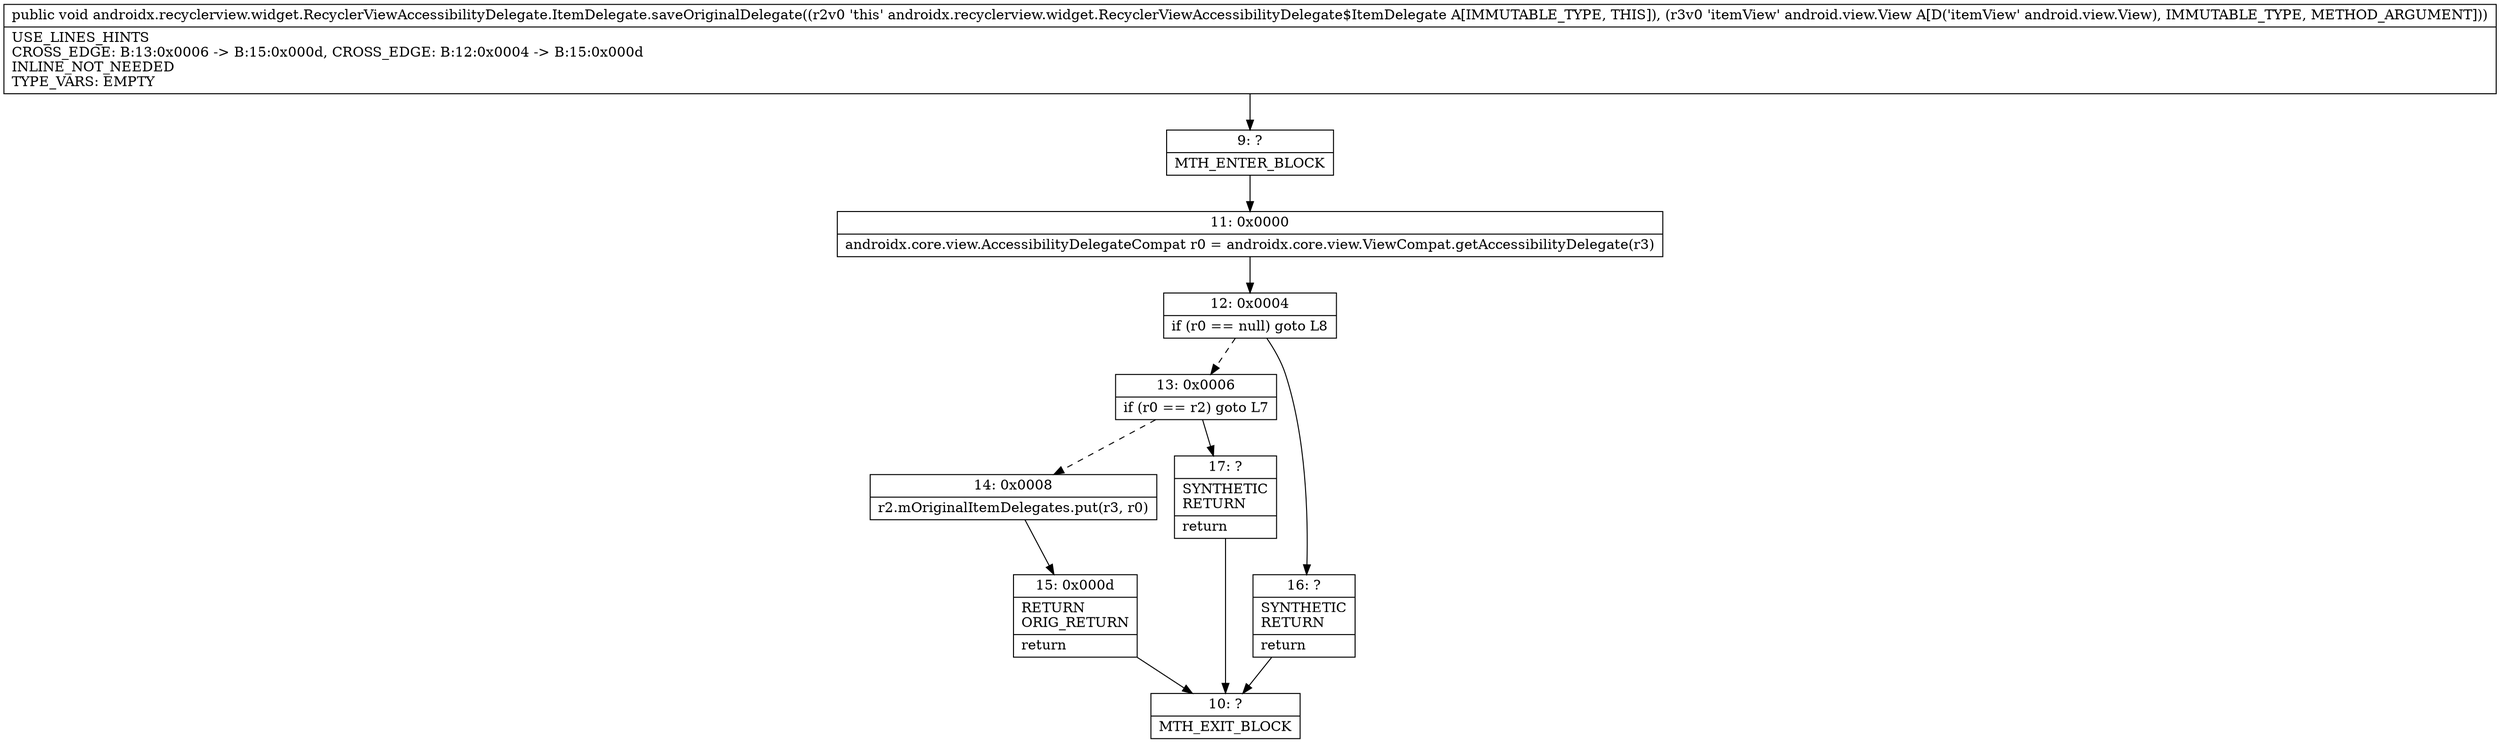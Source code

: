 digraph "CFG forandroidx.recyclerview.widget.RecyclerViewAccessibilityDelegate.ItemDelegate.saveOriginalDelegate(Landroid\/view\/View;)V" {
Node_9 [shape=record,label="{9\:\ ?|MTH_ENTER_BLOCK\l}"];
Node_11 [shape=record,label="{11\:\ 0x0000|androidx.core.view.AccessibilityDelegateCompat r0 = androidx.core.view.ViewCompat.getAccessibilityDelegate(r3)\l}"];
Node_12 [shape=record,label="{12\:\ 0x0004|if (r0 == null) goto L8\l}"];
Node_13 [shape=record,label="{13\:\ 0x0006|if (r0 == r2) goto L7\l}"];
Node_14 [shape=record,label="{14\:\ 0x0008|r2.mOriginalItemDelegates.put(r3, r0)\l}"];
Node_15 [shape=record,label="{15\:\ 0x000d|RETURN\lORIG_RETURN\l|return\l}"];
Node_10 [shape=record,label="{10\:\ ?|MTH_EXIT_BLOCK\l}"];
Node_17 [shape=record,label="{17\:\ ?|SYNTHETIC\lRETURN\l|return\l}"];
Node_16 [shape=record,label="{16\:\ ?|SYNTHETIC\lRETURN\l|return\l}"];
MethodNode[shape=record,label="{public void androidx.recyclerview.widget.RecyclerViewAccessibilityDelegate.ItemDelegate.saveOriginalDelegate((r2v0 'this' androidx.recyclerview.widget.RecyclerViewAccessibilityDelegate$ItemDelegate A[IMMUTABLE_TYPE, THIS]), (r3v0 'itemView' android.view.View A[D('itemView' android.view.View), IMMUTABLE_TYPE, METHOD_ARGUMENT]))  | USE_LINES_HINTS\lCROSS_EDGE: B:13:0x0006 \-\> B:15:0x000d, CROSS_EDGE: B:12:0x0004 \-\> B:15:0x000d\lINLINE_NOT_NEEDED\lTYPE_VARS: EMPTY\l}"];
MethodNode -> Node_9;Node_9 -> Node_11;
Node_11 -> Node_12;
Node_12 -> Node_13[style=dashed];
Node_12 -> Node_16;
Node_13 -> Node_14[style=dashed];
Node_13 -> Node_17;
Node_14 -> Node_15;
Node_15 -> Node_10;
Node_17 -> Node_10;
Node_16 -> Node_10;
}

